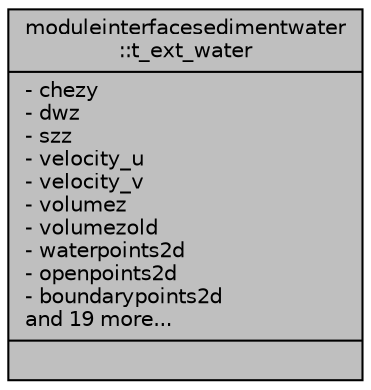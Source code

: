 digraph "moduleinterfacesedimentwater::t_ext_water"
{
 // LATEX_PDF_SIZE
  edge [fontname="Helvetica",fontsize="10",labelfontname="Helvetica",labelfontsize="10"];
  node [fontname="Helvetica",fontsize="10",shape=record];
  Node1 [label="{moduleinterfacesedimentwater\l::t_ext_water\n|- chezy\l- dwz\l- szz\l- velocity_u\l- velocity_v\l- volumez\l- volumezold\l- waterpoints2d\l- openpoints2d\l- boundarypoints2d\land 19 more...\l|}",height=0.2,width=0.4,color="black", fillcolor="grey75", style="filled", fontcolor="black",tooltip=" "];
}

